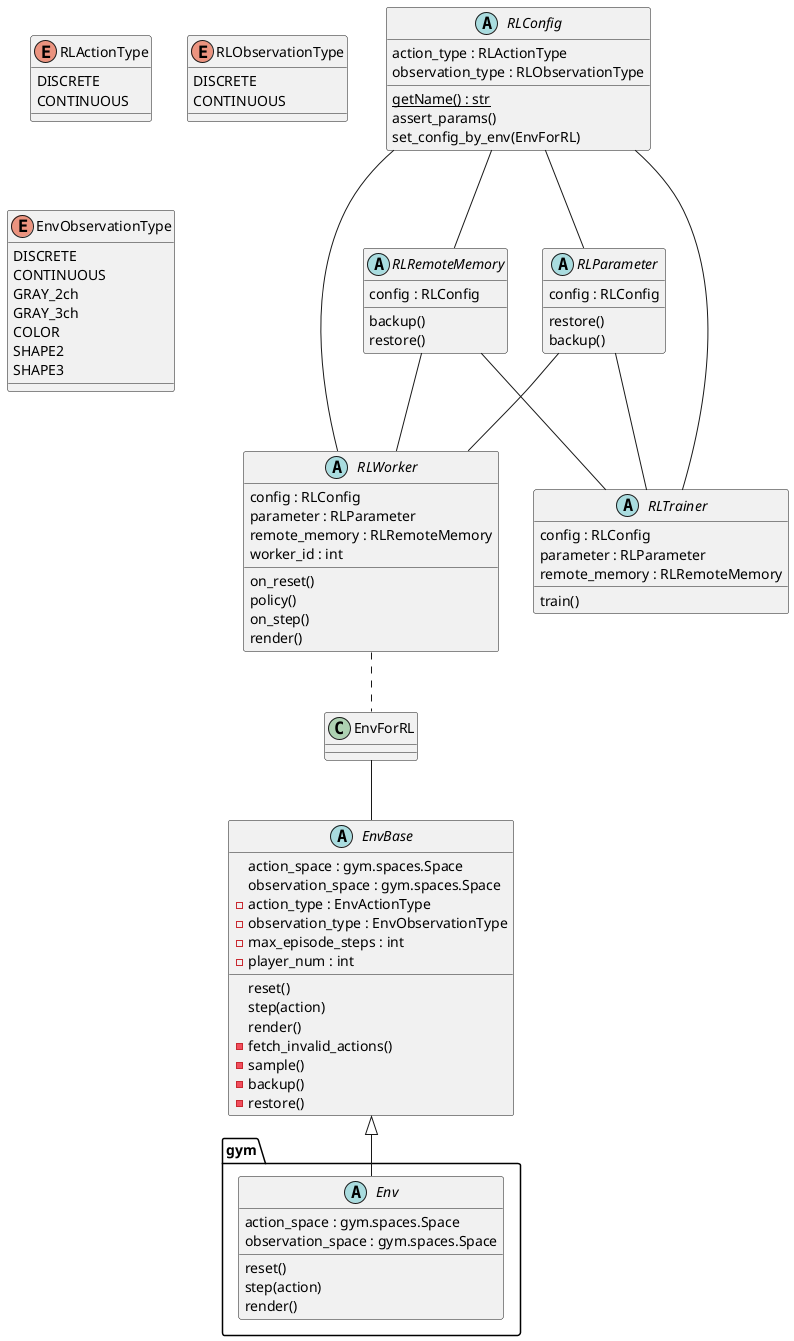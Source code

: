 @startuml

abstract gym.Env {
    action_space : gym.spaces.Space
    observation_space : gym.spaces.Space
    reset()
    step(action)
    render()
}

enum RLActionType {
    DISCRETE
    CONTINUOUS
}

enum RLObservationType {
    DISCRETE
    CONTINUOUS
}

enum EnvObservationType {
    DISCRETE
    CONTINUOUS
    GRAY_2ch
    GRAY_3ch
    COLOR
    SHAPE2
    SHAPE3
}

abstract EnvBase {
    action_space : gym.spaces.Space
    observation_space : gym.spaces.Space
    reset()
    step(action)
    render()
    - action_type : EnvActionType
    - observation_type : EnvObservationType
    - max_episode_steps : int
    - player_num : int
    - fetch_invalid_actions()
    - sample()
    - backup()
    - restore()
} 

class EnvForRL


abstract RLConfig {
    {static} getName() : str
    action_type : RLActionType
    observation_type : RLObservationType
    assert_params()
    set_config_by_env(EnvForRL)
}

abstract RLRemoteMemory {
    config : RLConfig
    backup()
    restore()
}

abstract RLParameter {
    config : RLConfig
    restore()
    backup()
}

abstract RLTrainer {
    config : RLConfig
    parameter : RLParameter
    remote_memory : RLRemoteMemory
    train()
}

abstract RLWorker {
    config : RLConfig
    parameter : RLParameter
    remote_memory : RLRemoteMemory
    worker_id : int
    on_reset()
    policy()
    on_step()
    render()
}


EnvBase <|-- gym.Env 
EnvForRL -- EnvBase

RLConfig -- RLWorker
RLConfig -- RLTrainer
RLConfig -- RLParameter
RLConfig -- RLRemoteMemory
RLParameter -- RLWorker
RLParameter -- RLTrainer
RLRemoteMemory -- RLWorker
RLRemoteMemory -- RLTrainer

RLWorker .. EnvForRL

@enduml